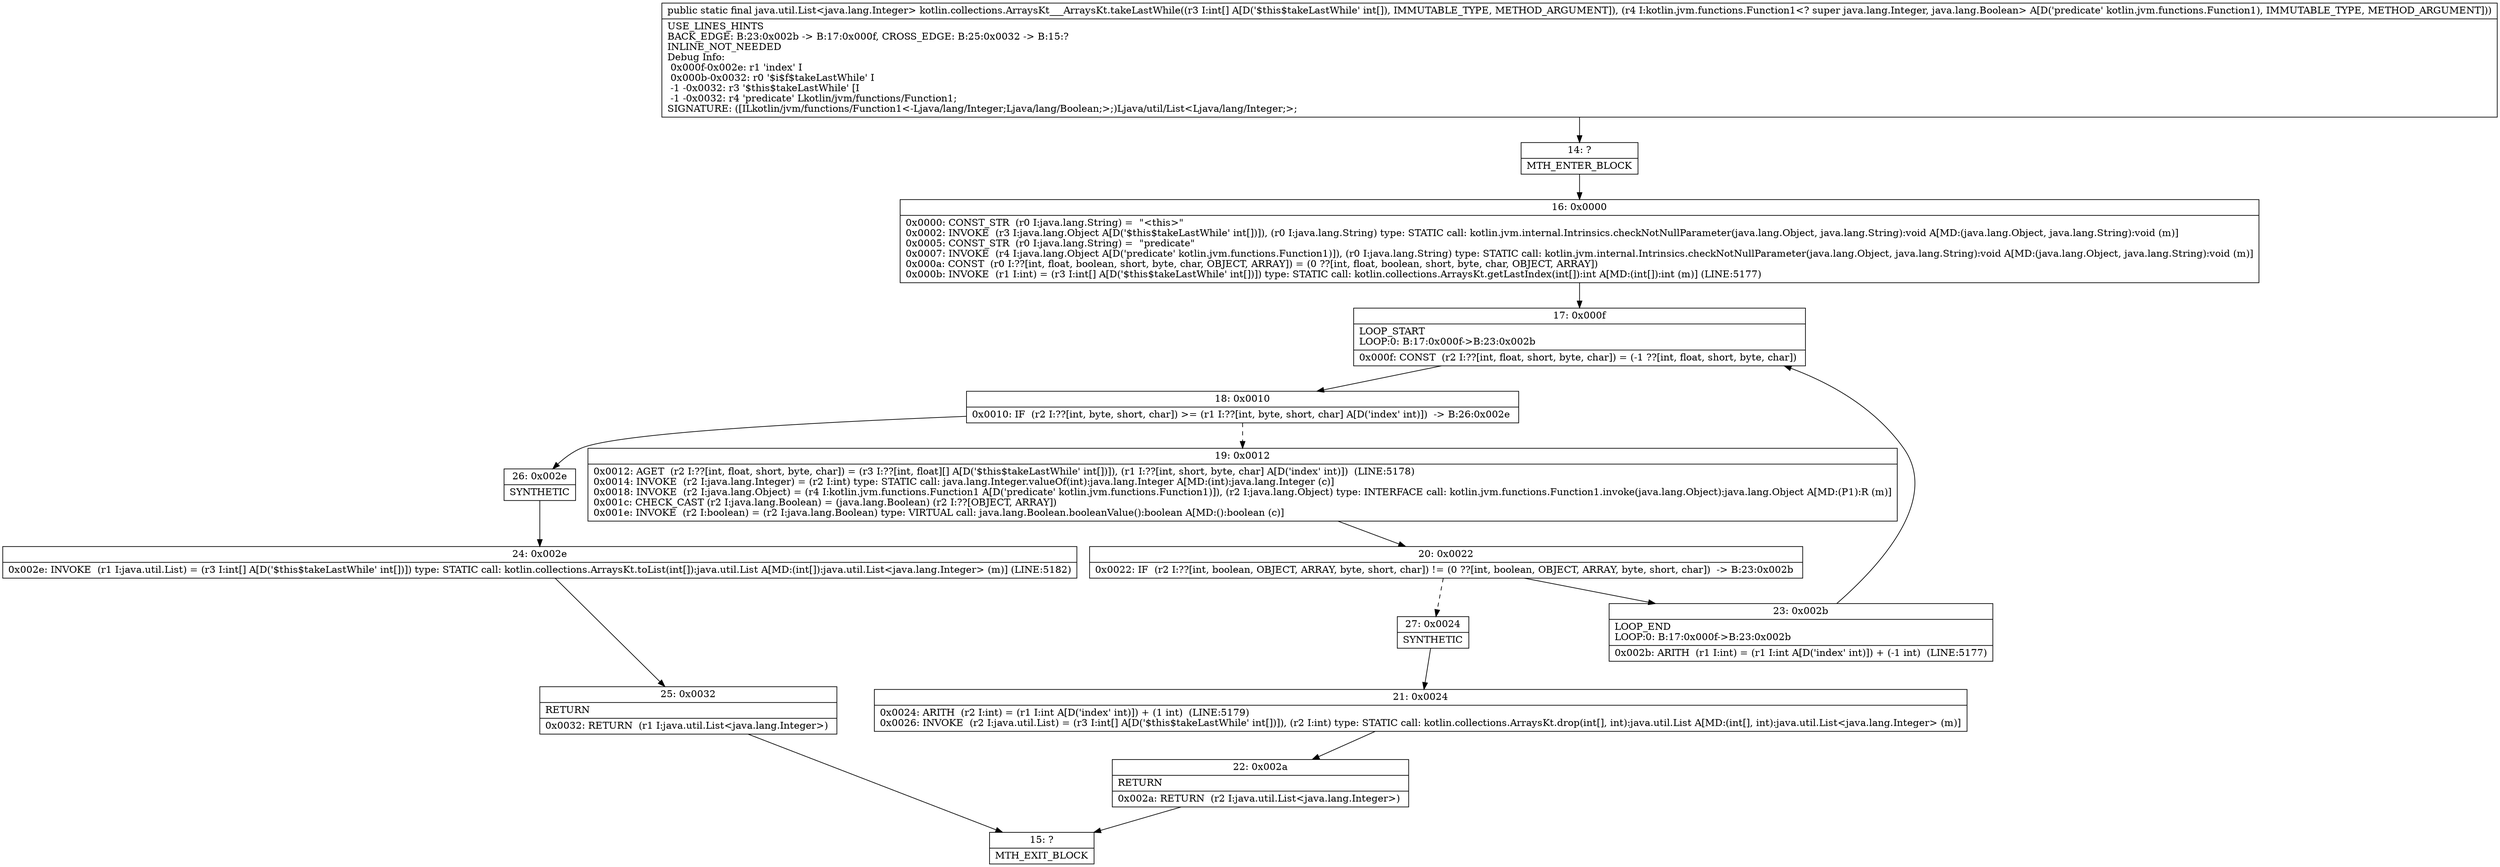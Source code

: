 digraph "CFG forkotlin.collections.ArraysKt___ArraysKt.takeLastWhile([ILkotlin\/jvm\/functions\/Function1;)Ljava\/util\/List;" {
Node_14 [shape=record,label="{14\:\ ?|MTH_ENTER_BLOCK\l}"];
Node_16 [shape=record,label="{16\:\ 0x0000|0x0000: CONST_STR  (r0 I:java.lang.String) =  \"\<this\>\" \l0x0002: INVOKE  (r3 I:java.lang.Object A[D('$this$takeLastWhile' int[])]), (r0 I:java.lang.String) type: STATIC call: kotlin.jvm.internal.Intrinsics.checkNotNullParameter(java.lang.Object, java.lang.String):void A[MD:(java.lang.Object, java.lang.String):void (m)]\l0x0005: CONST_STR  (r0 I:java.lang.String) =  \"predicate\" \l0x0007: INVOKE  (r4 I:java.lang.Object A[D('predicate' kotlin.jvm.functions.Function1)]), (r0 I:java.lang.String) type: STATIC call: kotlin.jvm.internal.Intrinsics.checkNotNullParameter(java.lang.Object, java.lang.String):void A[MD:(java.lang.Object, java.lang.String):void (m)]\l0x000a: CONST  (r0 I:??[int, float, boolean, short, byte, char, OBJECT, ARRAY]) = (0 ??[int, float, boolean, short, byte, char, OBJECT, ARRAY]) \l0x000b: INVOKE  (r1 I:int) = (r3 I:int[] A[D('$this$takeLastWhile' int[])]) type: STATIC call: kotlin.collections.ArraysKt.getLastIndex(int[]):int A[MD:(int[]):int (m)] (LINE:5177)\l}"];
Node_17 [shape=record,label="{17\:\ 0x000f|LOOP_START\lLOOP:0: B:17:0x000f\-\>B:23:0x002b\l|0x000f: CONST  (r2 I:??[int, float, short, byte, char]) = (\-1 ??[int, float, short, byte, char]) \l}"];
Node_18 [shape=record,label="{18\:\ 0x0010|0x0010: IF  (r2 I:??[int, byte, short, char]) \>= (r1 I:??[int, byte, short, char] A[D('index' int)])  \-\> B:26:0x002e \l}"];
Node_19 [shape=record,label="{19\:\ 0x0012|0x0012: AGET  (r2 I:??[int, float, short, byte, char]) = (r3 I:??[int, float][] A[D('$this$takeLastWhile' int[])]), (r1 I:??[int, short, byte, char] A[D('index' int)])  (LINE:5178)\l0x0014: INVOKE  (r2 I:java.lang.Integer) = (r2 I:int) type: STATIC call: java.lang.Integer.valueOf(int):java.lang.Integer A[MD:(int):java.lang.Integer (c)]\l0x0018: INVOKE  (r2 I:java.lang.Object) = (r4 I:kotlin.jvm.functions.Function1 A[D('predicate' kotlin.jvm.functions.Function1)]), (r2 I:java.lang.Object) type: INTERFACE call: kotlin.jvm.functions.Function1.invoke(java.lang.Object):java.lang.Object A[MD:(P1):R (m)]\l0x001c: CHECK_CAST (r2 I:java.lang.Boolean) = (java.lang.Boolean) (r2 I:??[OBJECT, ARRAY]) \l0x001e: INVOKE  (r2 I:boolean) = (r2 I:java.lang.Boolean) type: VIRTUAL call: java.lang.Boolean.booleanValue():boolean A[MD:():boolean (c)]\l}"];
Node_20 [shape=record,label="{20\:\ 0x0022|0x0022: IF  (r2 I:??[int, boolean, OBJECT, ARRAY, byte, short, char]) != (0 ??[int, boolean, OBJECT, ARRAY, byte, short, char])  \-\> B:23:0x002b \l}"];
Node_23 [shape=record,label="{23\:\ 0x002b|LOOP_END\lLOOP:0: B:17:0x000f\-\>B:23:0x002b\l|0x002b: ARITH  (r1 I:int) = (r1 I:int A[D('index' int)]) + (\-1 int)  (LINE:5177)\l}"];
Node_27 [shape=record,label="{27\:\ 0x0024|SYNTHETIC\l}"];
Node_21 [shape=record,label="{21\:\ 0x0024|0x0024: ARITH  (r2 I:int) = (r1 I:int A[D('index' int)]) + (1 int)  (LINE:5179)\l0x0026: INVOKE  (r2 I:java.util.List) = (r3 I:int[] A[D('$this$takeLastWhile' int[])]), (r2 I:int) type: STATIC call: kotlin.collections.ArraysKt.drop(int[], int):java.util.List A[MD:(int[], int):java.util.List\<java.lang.Integer\> (m)]\l}"];
Node_22 [shape=record,label="{22\:\ 0x002a|RETURN\l|0x002a: RETURN  (r2 I:java.util.List\<java.lang.Integer\>) \l}"];
Node_15 [shape=record,label="{15\:\ ?|MTH_EXIT_BLOCK\l}"];
Node_26 [shape=record,label="{26\:\ 0x002e|SYNTHETIC\l}"];
Node_24 [shape=record,label="{24\:\ 0x002e|0x002e: INVOKE  (r1 I:java.util.List) = (r3 I:int[] A[D('$this$takeLastWhile' int[])]) type: STATIC call: kotlin.collections.ArraysKt.toList(int[]):java.util.List A[MD:(int[]):java.util.List\<java.lang.Integer\> (m)] (LINE:5182)\l}"];
Node_25 [shape=record,label="{25\:\ 0x0032|RETURN\l|0x0032: RETURN  (r1 I:java.util.List\<java.lang.Integer\>) \l}"];
MethodNode[shape=record,label="{public static final java.util.List\<java.lang.Integer\> kotlin.collections.ArraysKt___ArraysKt.takeLastWhile((r3 I:int[] A[D('$this$takeLastWhile' int[]), IMMUTABLE_TYPE, METHOD_ARGUMENT]), (r4 I:kotlin.jvm.functions.Function1\<? super java.lang.Integer, java.lang.Boolean\> A[D('predicate' kotlin.jvm.functions.Function1), IMMUTABLE_TYPE, METHOD_ARGUMENT]))  | USE_LINES_HINTS\lBACK_EDGE: B:23:0x002b \-\> B:17:0x000f, CROSS_EDGE: B:25:0x0032 \-\> B:15:?\lINLINE_NOT_NEEDED\lDebug Info:\l  0x000f\-0x002e: r1 'index' I\l  0x000b\-0x0032: r0 '$i$f$takeLastWhile' I\l  \-1 \-0x0032: r3 '$this$takeLastWhile' [I\l  \-1 \-0x0032: r4 'predicate' Lkotlin\/jvm\/functions\/Function1;\lSIGNATURE: ([ILkotlin\/jvm\/functions\/Function1\<\-Ljava\/lang\/Integer;Ljava\/lang\/Boolean;\>;)Ljava\/util\/List\<Ljava\/lang\/Integer;\>;\l}"];
MethodNode -> Node_14;Node_14 -> Node_16;
Node_16 -> Node_17;
Node_17 -> Node_18;
Node_18 -> Node_19[style=dashed];
Node_18 -> Node_26;
Node_19 -> Node_20;
Node_20 -> Node_23;
Node_20 -> Node_27[style=dashed];
Node_23 -> Node_17;
Node_27 -> Node_21;
Node_21 -> Node_22;
Node_22 -> Node_15;
Node_26 -> Node_24;
Node_24 -> Node_25;
Node_25 -> Node_15;
}

